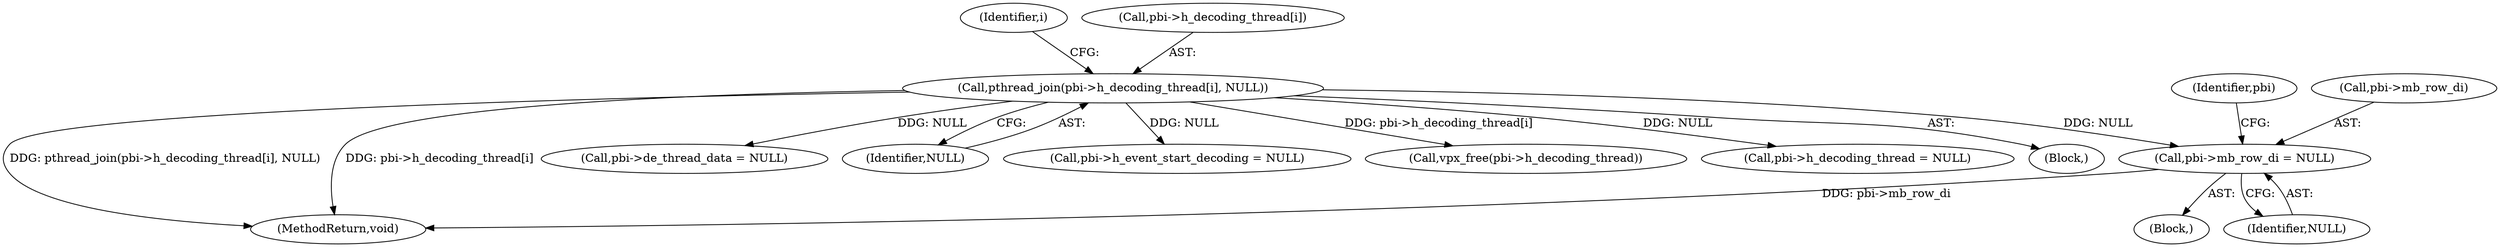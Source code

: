 digraph "1_Android_6886e8e0a9db2dbad723dc37a548233e004b33bc_2@pointer" {
"1000188" [label="(Call,pbi->mb_row_di = NULL)"];
"1000135" [label="(Call,pthread_join(pbi->h_decoding_thread[i], NULL))"];
"1000127" [label="(Block,)"];
"1000135" [label="(Call,pthread_join(pbi->h_decoding_thread[i], NULL))"];
"1000202" [label="(MethodReturn,void)"];
"1000195" [label="(Identifier,pbi)"];
"1000197" [label="(Call,pbi->de_thread_data = NULL)"];
"1000141" [label="(Identifier,NULL)"];
"1000179" [label="(Call,pbi->h_event_start_decoding = NULL)"];
"1000188" [label="(Call,pbi->mb_row_di = NULL)"];
"1000166" [label="(Call,vpx_free(pbi->h_decoding_thread))"];
"1000189" [label="(Call,pbi->mb_row_di)"];
"1000192" [label="(Identifier,NULL)"];
"1000126" [label="(Identifier,i)"];
"1000109" [label="(Block,)"];
"1000136" [label="(Call,pbi->h_decoding_thread[i])"];
"1000170" [label="(Call,pbi->h_decoding_thread = NULL)"];
"1000188" -> "1000109"  [label="AST: "];
"1000188" -> "1000192"  [label="CFG: "];
"1000189" -> "1000188"  [label="AST: "];
"1000192" -> "1000188"  [label="AST: "];
"1000195" -> "1000188"  [label="CFG: "];
"1000188" -> "1000202"  [label="DDG: pbi->mb_row_di"];
"1000135" -> "1000188"  [label="DDG: NULL"];
"1000135" -> "1000127"  [label="AST: "];
"1000135" -> "1000141"  [label="CFG: "];
"1000136" -> "1000135"  [label="AST: "];
"1000141" -> "1000135"  [label="AST: "];
"1000126" -> "1000135"  [label="CFG: "];
"1000135" -> "1000202"  [label="DDG: pthread_join(pbi->h_decoding_thread[i], NULL)"];
"1000135" -> "1000202"  [label="DDG: pbi->h_decoding_thread[i]"];
"1000135" -> "1000166"  [label="DDG: pbi->h_decoding_thread[i]"];
"1000135" -> "1000170"  [label="DDG: NULL"];
"1000135" -> "1000179"  [label="DDG: NULL"];
"1000135" -> "1000197"  [label="DDG: NULL"];
}
